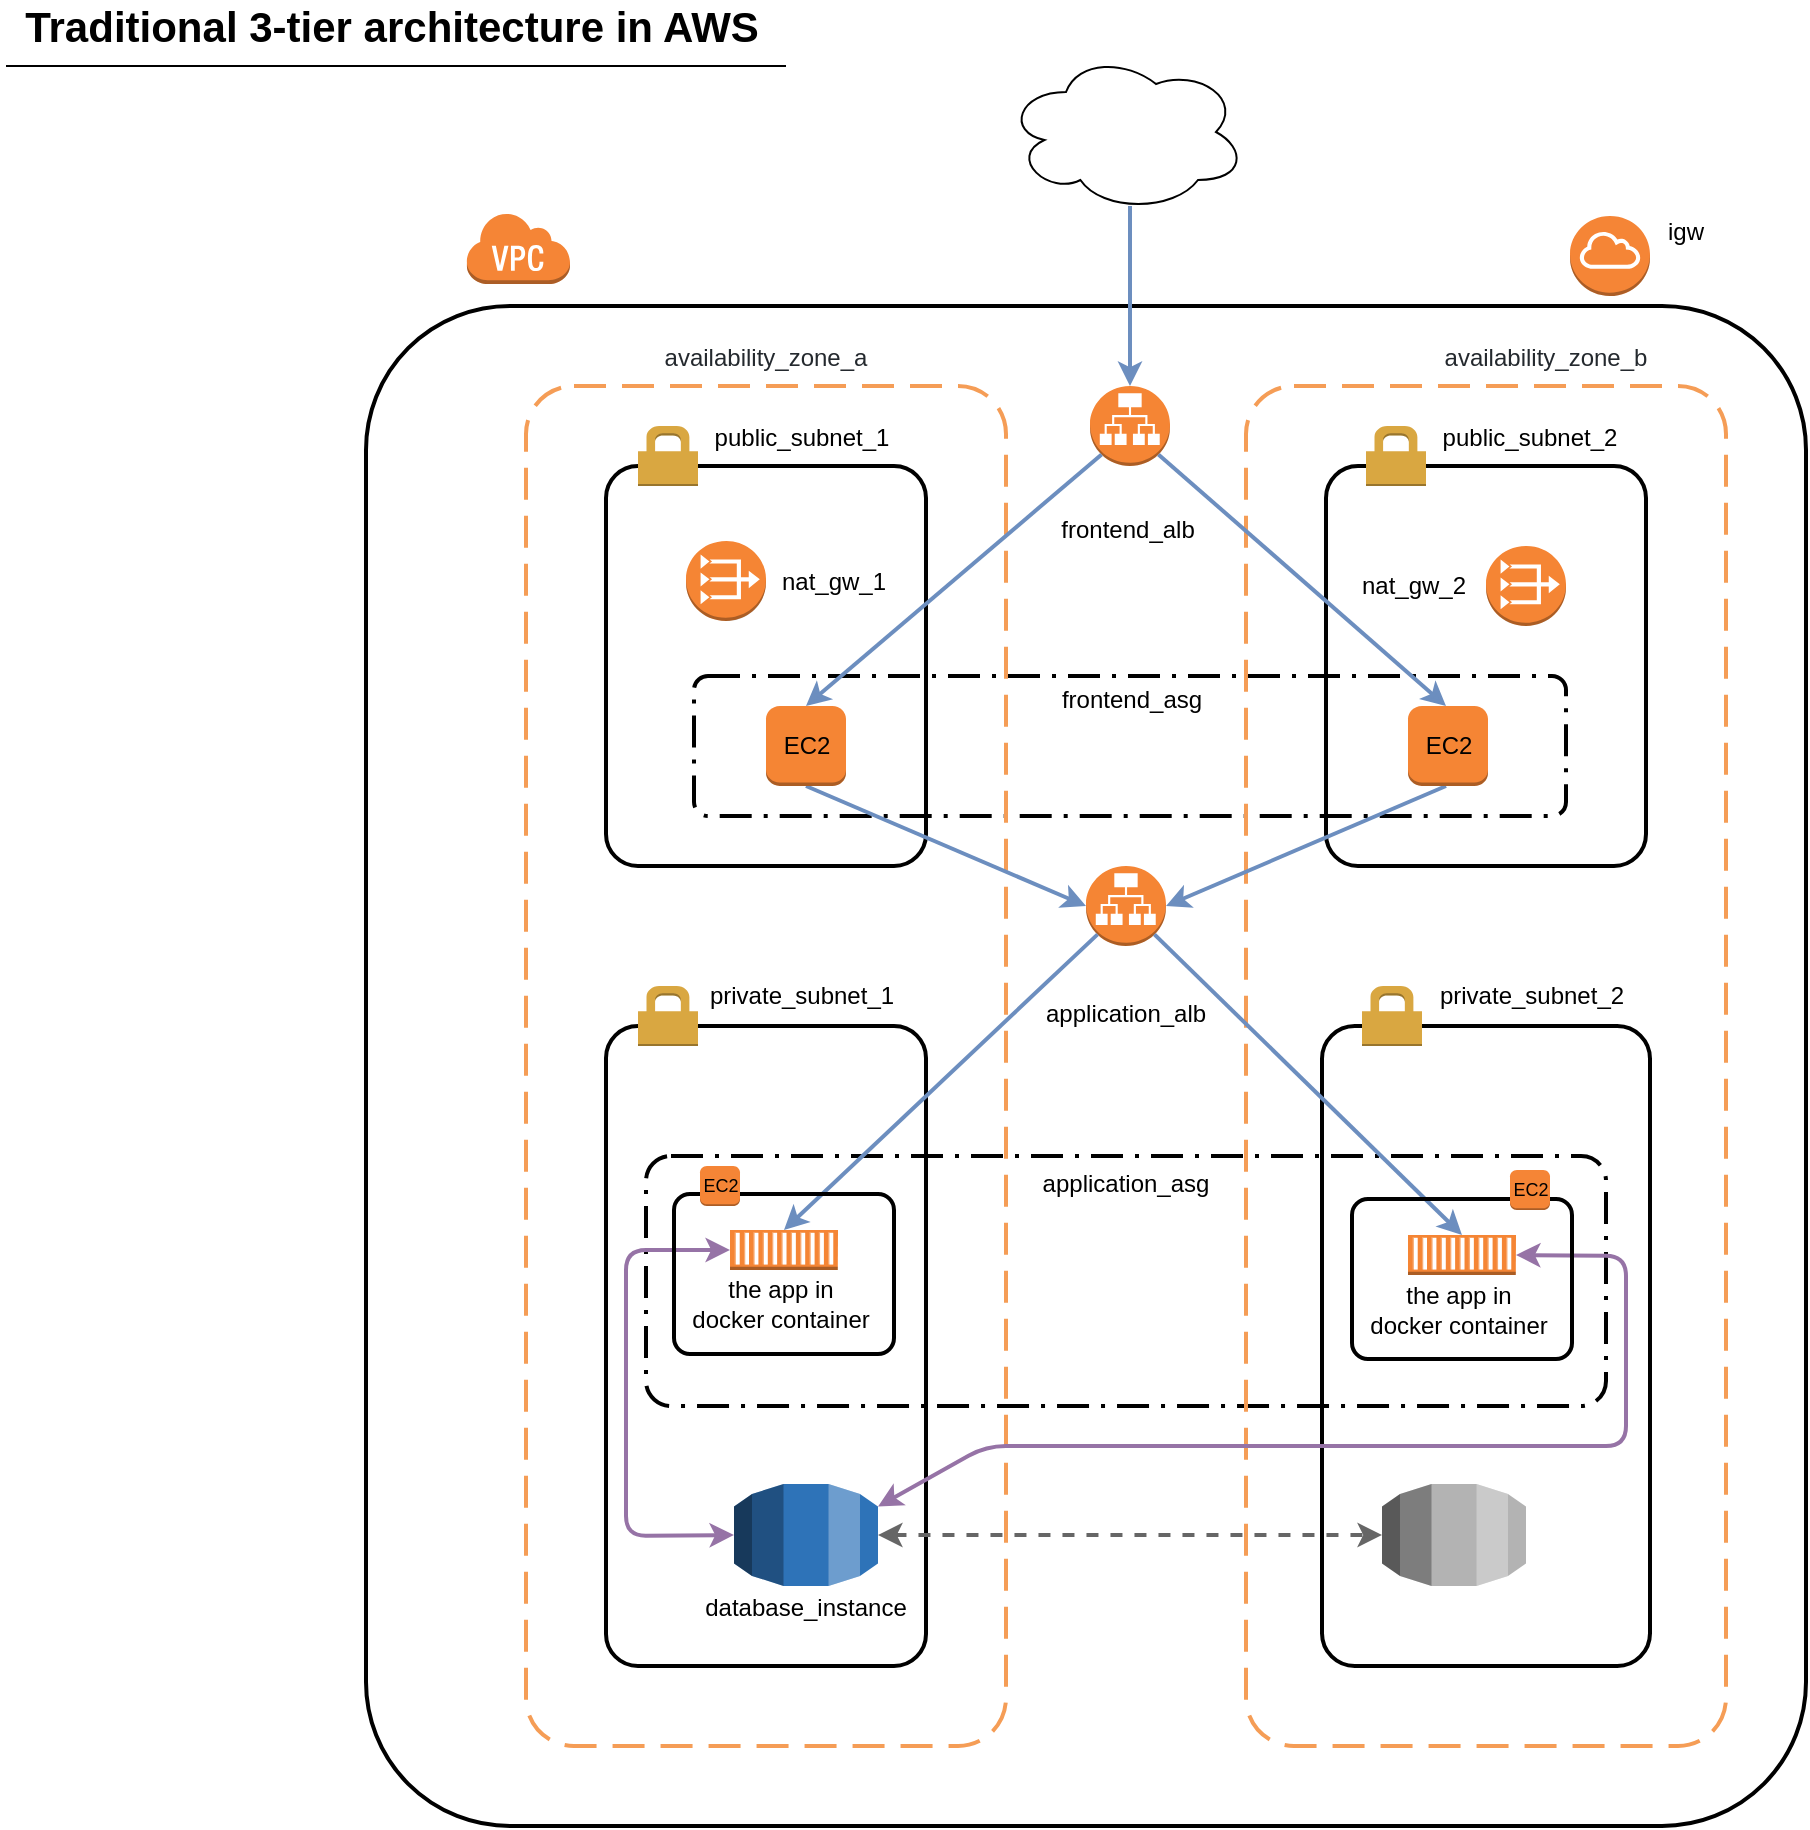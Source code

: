 <mxfile version="24.7.17">
  <diagram id="rRDhQRThPtQKGGIecC3R" name="Page-1">
    <mxGraphModel dx="2236" dy="2161" grid="1" gridSize="10" guides="1" tooltips="1" connect="1" arrows="1" fold="1" page="1" pageScale="1" pageWidth="850" pageHeight="1100" math="0" shadow="0">
      <root>
        <mxCell id="0" />
        <mxCell id="1" parent="0" />
        <mxCell id="jmTY7Rd2mBAVTG5OkfLD-4" value="" style="rounded=1;arcSize=10;dashed=0;fillColor=none;gradientColor=none;strokeWidth=2;" parent="1" vertex="1">
          <mxGeometry x="40" y="120" width="720" height="760" as="geometry" />
        </mxCell>
        <mxCell id="jmTY7Rd2mBAVTG5OkfLD-28" value="" style="rounded=1;arcSize=10;dashed=1;fillColor=none;gradientColor=none;dashPattern=8 3 1 3;strokeWidth=2;" parent="1" vertex="1">
          <mxGeometry x="180" y="545" width="480" height="125" as="geometry" />
        </mxCell>
        <mxCell id="jmTY7Rd2mBAVTG5OkfLD-27" value="" style="rounded=1;arcSize=10;dashed=1;fillColor=none;gradientColor=none;dashPattern=8 3 1 3;strokeWidth=2;" parent="1" vertex="1">
          <mxGeometry x="204" y="305" width="436" height="70" as="geometry" />
        </mxCell>
        <mxCell id="jmTY7Rd2mBAVTG5OkfLD-6" value="" style="rounded=1;arcSize=10;dashed=1;strokeColor=#F59D56;fillColor=none;gradientColor=none;dashPattern=8 4;strokeWidth=2;" parent="1" vertex="1">
          <mxGeometry x="120" y="160" width="240" height="680" as="geometry" />
        </mxCell>
        <mxCell id="jmTY7Rd2mBAVTG5OkfLD-8" value="" style="rounded=1;arcSize=10;dashed=0;fillColor=none;gradientColor=none;strokeWidth=2;" parent="1" vertex="1">
          <mxGeometry x="160" y="200" width="160" height="200" as="geometry" />
        </mxCell>
        <mxCell id="jmTY7Rd2mBAVTG5OkfLD-1" value="" style="outlineConnect=0;dashed=0;verticalLabelPosition=bottom;verticalAlign=top;align=center;html=1;shape=mxgraph.aws3.internet_gateway;fillColor=#F58536;gradientColor=none;" parent="1" vertex="1">
          <mxGeometry x="642" y="75" width="40" height="40" as="geometry" />
        </mxCell>
        <mxCell id="jmTY7Rd2mBAVTG5OkfLD-2" value="" style="outlineConnect=0;dashed=0;verticalLabelPosition=bottom;verticalAlign=top;align=center;html=1;shape=mxgraph.aws3.vpc_nat_gateway;fillColor=#F58534;gradientColor=none;" parent="1" vertex="1">
          <mxGeometry x="200" y="237.5" width="40" height="40" as="geometry" />
        </mxCell>
        <mxCell id="jmTY7Rd2mBAVTG5OkfLD-5" value="" style="dashed=0;html=1;shape=mxgraph.aws3.virtual_private_cloud;fillColor=#F58536;gradientColor=none;dashed=0;" parent="1" vertex="1">
          <mxGeometry x="90" y="73" width="52" height="36" as="geometry" />
        </mxCell>
        <mxCell id="jmTY7Rd2mBAVTG5OkfLD-7" value="" style="rounded=1;arcSize=10;dashed=1;strokeColor=#F59D56;fillColor=none;gradientColor=none;dashPattern=8 4;strokeWidth=2;" parent="1" vertex="1">
          <mxGeometry x="480" y="160" width="240" height="680" as="geometry" />
        </mxCell>
        <mxCell id="jmTY7Rd2mBAVTG5OkfLD-9" value="" style="dashed=0;html=1;shape=mxgraph.aws3.permissions;fillColor=#D9A741;gradientColor=none;dashed=0;" parent="1" vertex="1">
          <mxGeometry x="176" y="180" width="30" height="30" as="geometry" />
        </mxCell>
        <mxCell id="jmTY7Rd2mBAVTG5OkfLD-10" value="" style="rounded=1;arcSize=10;dashed=0;fillColor=none;gradientColor=none;strokeWidth=2;" parent="1" vertex="1">
          <mxGeometry x="520" y="200" width="160" height="200" as="geometry" />
        </mxCell>
        <mxCell id="jmTY7Rd2mBAVTG5OkfLD-11" value="" style="dashed=0;html=1;shape=mxgraph.aws3.permissions;fillColor=#D9A741;gradientColor=none;dashed=0;" parent="1" vertex="1">
          <mxGeometry x="540" y="180" width="30" height="30" as="geometry" />
        </mxCell>
        <mxCell id="jmTY7Rd2mBAVTG5OkfLD-12" value="" style="rounded=1;arcSize=10;dashed=0;fillColor=none;gradientColor=none;strokeWidth=2;" parent="1" vertex="1">
          <mxGeometry x="160" y="480" width="160" height="320" as="geometry" />
        </mxCell>
        <mxCell id="jmTY7Rd2mBAVTG5OkfLD-13" value="" style="dashed=0;html=1;shape=mxgraph.aws3.permissions;fillColor=#D9A741;gradientColor=none;dashed=0;" parent="1" vertex="1">
          <mxGeometry x="176" y="460" width="30" height="30" as="geometry" />
        </mxCell>
        <mxCell id="jmTY7Rd2mBAVTG5OkfLD-14" value="" style="rounded=1;arcSize=10;dashed=0;fillColor=none;gradientColor=none;strokeWidth=2;" parent="1" vertex="1">
          <mxGeometry x="518" y="480" width="164" height="320" as="geometry" />
        </mxCell>
        <mxCell id="jmTY7Rd2mBAVTG5OkfLD-15" value="" style="dashed=0;html=1;shape=mxgraph.aws3.permissions;fillColor=#D9A741;gradientColor=none;dashed=0;" parent="1" vertex="1">
          <mxGeometry x="538" y="460" width="30" height="30" as="geometry" />
        </mxCell>
        <mxCell id="jmTY7Rd2mBAVTG5OkfLD-16" value="" style="outlineConnect=0;dashed=0;verticalLabelPosition=bottom;verticalAlign=top;align=center;html=1;shape=mxgraph.aws3.vpc_nat_gateway;fillColor=#F58534;gradientColor=none;" parent="1" vertex="1">
          <mxGeometry x="600" y="240" width="40" height="40" as="geometry" />
        </mxCell>
        <mxCell id="jmTY7Rd2mBAVTG5OkfLD-22" value="" style="outlineConnect=0;dashed=0;verticalLabelPosition=bottom;verticalAlign=top;align=center;html=1;shape=mxgraph.aws3.rds;fillColor=#2E73B8;gradientColor=none;" parent="1" vertex="1">
          <mxGeometry x="224" y="709" width="72" height="51" as="geometry" />
        </mxCell>
        <mxCell id="jmTY7Rd2mBAVTG5OkfLD-23" value="" style="outlineConnect=0;dashed=1;verticalLabelPosition=bottom;verticalAlign=top;align=center;html=1;shape=mxgraph.aws3.rds;fillColor=#B3B3B3;strokeColor=#666666;fontColor=#333333;" parent="1" vertex="1">
          <mxGeometry x="548" y="709" width="72" height="51" as="geometry" />
        </mxCell>
        <mxCell id="jmTY7Rd2mBAVTG5OkfLD-24" value="" style="outlineConnect=0;dashed=0;verticalLabelPosition=bottom;verticalAlign=top;align=center;html=1;shape=mxgraph.aws3.application_load_balancer;fillColor=#F58534;gradientColor=none;" parent="1" vertex="1">
          <mxGeometry x="402" y="160" width="40" height="40" as="geometry" />
        </mxCell>
        <mxCell id="jmTY7Rd2mBAVTG5OkfLD-25" value="" style="outlineConnect=0;dashed=0;verticalLabelPosition=bottom;verticalAlign=top;align=center;html=1;shape=mxgraph.aws3.application_load_balancer;fillColor=#F58534;gradientColor=none;" parent="1" vertex="1">
          <mxGeometry x="400" y="400" width="40" height="40" as="geometry" />
        </mxCell>
        <mxCell id="jmTY7Rd2mBAVTG5OkfLD-29" value="" style="endArrow=classic;html=1;exitX=0.145;exitY=0.855;exitDx=0;exitDy=0;exitPerimeter=0;entryX=0.5;entryY=0;entryDx=0;entryDy=0;entryPerimeter=0;strokeWidth=2;fillColor=#dae8fc;strokeColor=#6c8ebf;" parent="1" source="jmTY7Rd2mBAVTG5OkfLD-24" edge="1">
          <mxGeometry width="50" height="50" relative="1" as="geometry">
            <mxPoint x="400" y="260" as="sourcePoint" />
            <mxPoint x="260" y="320" as="targetPoint" />
          </mxGeometry>
        </mxCell>
        <mxCell id="jmTY7Rd2mBAVTG5OkfLD-30" value="" style="endArrow=classic;html=1;exitX=0.855;exitY=0.855;exitDx=0;exitDy=0;exitPerimeter=0;entryX=0.5;entryY=0;entryDx=0;entryDy=0;entryPerimeter=0;strokeWidth=2;fillColor=#dae8fc;strokeColor=#6c8ebf;" parent="1" source="jmTY7Rd2mBAVTG5OkfLD-24" edge="1">
          <mxGeometry width="50" height="50" relative="1" as="geometry">
            <mxPoint x="390" y="290" as="sourcePoint" />
            <mxPoint x="580" y="320" as="targetPoint" />
          </mxGeometry>
        </mxCell>
        <mxCell id="jmTY7Rd2mBAVTG5OkfLD-31" value="" style="endArrow=classic;html=1;exitX=0.145;exitY=0.855;exitDx=0;exitDy=0;exitPerimeter=0;entryX=0.5;entryY=0;entryDx=0;entryDy=0;strokeWidth=2;fillColor=#dae8fc;strokeColor=#6c8ebf;entryPerimeter=0;" parent="1" source="jmTY7Rd2mBAVTG5OkfLD-25" target="YX4tFnGgiEKLoziQhKjs-26" edge="1">
          <mxGeometry width="50" height="50" relative="1" as="geometry">
            <mxPoint x="90" y="870" as="sourcePoint" />
            <mxPoint x="260" y="560" as="targetPoint" />
          </mxGeometry>
        </mxCell>
        <mxCell id="jmTY7Rd2mBAVTG5OkfLD-32" value="" style="endArrow=classic;html=1;exitX=0.855;exitY=0.855;exitDx=0;exitDy=0;exitPerimeter=0;entryX=0.5;entryY=0;entryDx=0;entryDy=0;entryPerimeter=0;strokeWidth=2;fillColor=#dae8fc;strokeColor=#6c8ebf;" parent="1" source="jmTY7Rd2mBAVTG5OkfLD-25" target="YX4tFnGgiEKLoziQhKjs-33" edge="1">
          <mxGeometry width="50" height="50" relative="1" as="geometry">
            <mxPoint x="390" y="520" as="sourcePoint" />
            <mxPoint x="580" y="560" as="targetPoint" />
          </mxGeometry>
        </mxCell>
        <mxCell id="jmTY7Rd2mBAVTG5OkfLD-33" value="" style="endArrow=classic;html=1;strokeWidth=2;fillColor=#dae8fc;strokeColor=#6c8ebf;" parent="1" target="jmTY7Rd2mBAVTG5OkfLD-24" edge="1">
          <mxGeometry width="50" height="50" relative="1" as="geometry">
            <mxPoint x="422" y="70" as="sourcePoint" />
            <mxPoint x="140" y="820" as="targetPoint" />
          </mxGeometry>
        </mxCell>
        <mxCell id="jmTY7Rd2mBAVTG5OkfLD-34" value="" style="ellipse;shape=cloud;whiteSpace=wrap;html=1;" parent="1" vertex="1">
          <mxGeometry x="360" y="-7" width="120" height="80" as="geometry" />
        </mxCell>
        <mxCell id="jmTY7Rd2mBAVTG5OkfLD-35" value="" style="endArrow=classic;html=1;strokeWidth=2;exitX=0.5;exitY=1;exitDx=0;exitDy=0;exitPerimeter=0;entryX=0;entryY=0.5;entryDx=0;entryDy=0;entryPerimeter=0;fillColor=#dae8fc;strokeColor=#6c8ebf;" parent="1" target="jmTY7Rd2mBAVTG5OkfLD-25" edge="1">
          <mxGeometry width="50" height="50" relative="1" as="geometry">
            <mxPoint x="260" y="360" as="sourcePoint" />
            <mxPoint x="260" y="410" as="targetPoint" />
          </mxGeometry>
        </mxCell>
        <mxCell id="jmTY7Rd2mBAVTG5OkfLD-36" value="" style="endArrow=classic;html=1;strokeWidth=2;exitX=0.5;exitY=1;exitDx=0;exitDy=0;exitPerimeter=0;entryX=1;entryY=0.5;entryDx=0;entryDy=0;entryPerimeter=0;fillColor=#dae8fc;strokeColor=#6c8ebf;" parent="1" target="jmTY7Rd2mBAVTG5OkfLD-25" edge="1">
          <mxGeometry width="50" height="50" relative="1" as="geometry">
            <mxPoint x="580" y="360" as="sourcePoint" />
            <mxPoint x="570" y="410" as="targetPoint" />
          </mxGeometry>
        </mxCell>
        <mxCell id="jmTY7Rd2mBAVTG5OkfLD-39" value="" style="endArrow=classic;startArrow=classic;html=1;strokeWidth=2;fillColor=#e1d5e7;strokeColor=#9673a6;entryX=0;entryY=0.5;entryDx=0;entryDy=0;entryPerimeter=0;exitX=0;exitY=0.5;exitDx=0;exitDy=0;exitPerimeter=0;" parent="1" source="jmTY7Rd2mBAVTG5OkfLD-22" target="YX4tFnGgiEKLoziQhKjs-26" edge="1">
          <mxGeometry width="50" height="50" relative="1" as="geometry">
            <mxPoint x="190" y="680" as="sourcePoint" />
            <mxPoint x="260" y="650" as="targetPoint" />
            <Array as="points">
              <mxPoint x="170" y="735" />
              <mxPoint x="170" y="592" />
            </Array>
          </mxGeometry>
        </mxCell>
        <mxCell id="jmTY7Rd2mBAVTG5OkfLD-40" value="" style="endArrow=classic;startArrow=classic;html=1;strokeWidth=2;fillColor=#e1d5e7;strokeColor=#9673a6;exitX=1;exitY=0.22;exitDx=0;exitDy=0;exitPerimeter=0;entryX=1;entryY=0.5;entryDx=0;entryDy=0;entryPerimeter=0;" parent="1" source="jmTY7Rd2mBAVTG5OkfLD-22" target="YX4tFnGgiEKLoziQhKjs-33" edge="1">
          <mxGeometry width="50" height="50" relative="1" as="geometry">
            <mxPoint x="90" y="910" as="sourcePoint" />
            <mxPoint x="580" y="640" as="targetPoint" />
            <Array as="points">
              <mxPoint x="350" y="690" />
              <mxPoint x="670" y="690" />
              <mxPoint x="670" y="595" />
            </Array>
          </mxGeometry>
        </mxCell>
        <mxCell id="jmTY7Rd2mBAVTG5OkfLD-41" value="" style="endArrow=classic;startArrow=classic;html=1;strokeWidth=2;exitX=1;exitY=0.5;exitDx=0;exitDy=0;exitPerimeter=0;dashed=1;fillColor=#f5f5f5;strokeColor=#666666;" parent="1" source="jmTY7Rd2mBAVTG5OkfLD-22" target="jmTY7Rd2mBAVTG5OkfLD-23" edge="1">
          <mxGeometry width="50" height="50" relative="1" as="geometry">
            <mxPoint x="380" y="720" as="sourcePoint" />
            <mxPoint x="430" y="670" as="targetPoint" />
          </mxGeometry>
        </mxCell>
        <mxCell id="jmTY7Rd2mBAVTG5OkfLD-42" value="public_subnet_1" style="text;html=1;strokeColor=none;fillColor=none;align=center;verticalAlign=middle;whiteSpace=wrap;rounded=0;" parent="1" vertex="1">
          <mxGeometry x="238" y="176" width="40" height="20" as="geometry" />
        </mxCell>
        <mxCell id="jmTY7Rd2mBAVTG5OkfLD-43" value="public_subnet_2" style="text;html=1;strokeColor=none;fillColor=none;align=center;verticalAlign=middle;whiteSpace=wrap;rounded=0;" parent="1" vertex="1">
          <mxGeometry x="602" y="176" width="40" height="20" as="geometry" />
        </mxCell>
        <mxCell id="jmTY7Rd2mBAVTG5OkfLD-44" value="private_subnet_1" style="text;html=1;strokeColor=none;fillColor=none;align=center;verticalAlign=middle;whiteSpace=wrap;rounded=0;" parent="1" vertex="1">
          <mxGeometry x="238" y="455" width="40" height="20" as="geometry" />
        </mxCell>
        <mxCell id="jmTY7Rd2mBAVTG5OkfLD-45" value="private_subnet_2" style="text;html=1;strokeColor=none;fillColor=none;align=center;verticalAlign=middle;whiteSpace=wrap;rounded=0;" parent="1" vertex="1">
          <mxGeometry x="603" y="455" width="40" height="20" as="geometry" />
        </mxCell>
        <mxCell id="YX4tFnGgiEKLoziQhKjs-1" value="igw" style="text;html=1;strokeColor=none;fillColor=none;align=center;verticalAlign=middle;whiteSpace=wrap;rounded=0;" parent="1" vertex="1">
          <mxGeometry x="680" y="73" width="40" height="20" as="geometry" />
        </mxCell>
        <mxCell id="YX4tFnGgiEKLoziQhKjs-2" value="nat_gw_1" style="text;html=1;strokeColor=none;fillColor=none;align=center;verticalAlign=middle;whiteSpace=wrap;rounded=0;" parent="1" vertex="1">
          <mxGeometry x="254" y="247.5" width="40" height="20" as="geometry" />
        </mxCell>
        <mxCell id="YX4tFnGgiEKLoziQhKjs-3" value="nat_gw_2" style="text;html=1;strokeColor=none;fillColor=none;align=center;verticalAlign=middle;whiteSpace=wrap;rounded=0;" parent="1" vertex="1">
          <mxGeometry x="544" y="250" width="40" height="20" as="geometry" />
        </mxCell>
        <mxCell id="YX4tFnGgiEKLoziQhKjs-4" value="frontend&lt;span style=&quot;background-color: initial;&quot;&gt;_asg&lt;/span&gt;" style="text;html=1;strokeColor=none;fillColor=none;align=center;verticalAlign=middle;whiteSpace=wrap;rounded=0;" parent="1" vertex="1">
          <mxGeometry x="403" y="307" width="40" height="20" as="geometry" />
        </mxCell>
        <mxCell id="YX4tFnGgiEKLoziQhKjs-6" value="application_asg" style="text;html=1;strokeColor=none;fillColor=none;align=center;verticalAlign=middle;whiteSpace=wrap;rounded=0;" parent="1" vertex="1">
          <mxGeometry x="400" y="549" width="40" height="20" as="geometry" />
        </mxCell>
        <mxCell id="YX4tFnGgiEKLoziQhKjs-7" value="frontend&lt;span style=&quot;background-color: initial;&quot;&gt;_alb&lt;/span&gt;" style="text;html=1;strokeColor=none;fillColor=none;align=center;verticalAlign=middle;whiteSpace=wrap;rounded=0;" parent="1" vertex="1">
          <mxGeometry x="401" y="222" width="40" height="20" as="geometry" />
        </mxCell>
        <mxCell id="YX4tFnGgiEKLoziQhKjs-8" value="application_alb" style="text;html=1;" parent="1" vertex="1">
          <mxGeometry x="378" y="460" width="110" height="30" as="geometry" />
        </mxCell>
        <mxCell id="YX4tFnGgiEKLoziQhKjs-9" value="&lt;span style=&quot;color: rgb(36 , 41 , 46) ; font-family: , &amp;#34;consolas&amp;#34; , &amp;#34;liberation mono&amp;#34; , &amp;#34;menlo&amp;#34; , monospace ; white-space: pre ; background-color: rgb(255 , 255 , 255)&quot;&gt;availability_zone_a&lt;/span&gt;" style="text;html=1;strokeColor=none;fillColor=none;align=center;verticalAlign=middle;whiteSpace=wrap;rounded=0;" parent="1" vertex="1">
          <mxGeometry x="220" y="136" width="40" height="20" as="geometry" />
        </mxCell>
        <mxCell id="YX4tFnGgiEKLoziQhKjs-15" value="&lt;span style=&quot;color: rgb(36 , 41 , 46) ; font-family: , &amp;#34;consolas&amp;#34; , &amp;#34;liberation mono&amp;#34; , &amp;#34;menlo&amp;#34; , monospace ; white-space: pre ; background-color: rgb(255 , 255 , 255)&quot;&gt;availability_zone_b&lt;/span&gt;" style="text;html=1;strokeColor=none;fillColor=none;align=center;verticalAlign=middle;whiteSpace=wrap;rounded=0;" parent="1" vertex="1">
          <mxGeometry x="610" y="136" width="40" height="20" as="geometry" />
        </mxCell>
        <mxCell id="YX4tFnGgiEKLoziQhKjs-16" value="database_instance" style="text;html=1;strokeColor=none;fillColor=none;align=center;verticalAlign=middle;whiteSpace=wrap;rounded=0;" parent="1" vertex="1">
          <mxGeometry x="240" y="761" width="40" height="20" as="geometry" />
        </mxCell>
        <mxCell id="YX4tFnGgiEKLoziQhKjs-24" value="" style="rounded=1;arcSize=10;dashed=0;fillColor=none;gradientColor=none;strokeWidth=2;" parent="1" vertex="1">
          <mxGeometry x="194" y="564" width="110" height="80" as="geometry" />
        </mxCell>
        <mxCell id="YX4tFnGgiEKLoziQhKjs-25" value="EC2" style="dashed=0;html=1;shape=mxgraph.aws3.instance;fillColor=#F58536;gradientColor=none;dashed=0;fontSize=9;" parent="1" vertex="1">
          <mxGeometry x="207" y="550" width="20" height="20" as="geometry" />
        </mxCell>
        <mxCell id="YX4tFnGgiEKLoziQhKjs-26" value="" style="outlineConnect=0;dashed=0;verticalLabelPosition=bottom;verticalAlign=top;align=center;html=1;shape=mxgraph.aws3.ec2_compute_container;fillColor=#F58534;gradientColor=none;" parent="1" vertex="1">
          <mxGeometry x="222" y="582" width="54" height="20" as="geometry" />
        </mxCell>
        <mxCell id="YX4tFnGgiEKLoziQhKjs-27" value="the app in&lt;br&gt;docker container" style="text;html=1;strokeColor=none;fillColor=none;align=center;verticalAlign=middle;whiteSpace=wrap;rounded=0;" parent="1" vertex="1">
          <mxGeometry x="191" y="609" width="113" height="20" as="geometry" />
        </mxCell>
        <mxCell id="YX4tFnGgiEKLoziQhKjs-31" value="" style="rounded=1;arcSize=10;dashed=0;fillColor=none;gradientColor=none;strokeWidth=2;" parent="1" vertex="1">
          <mxGeometry x="533" y="566.5" width="110" height="80" as="geometry" />
        </mxCell>
        <mxCell id="YX4tFnGgiEKLoziQhKjs-33" value="" style="outlineConnect=0;dashed=0;verticalLabelPosition=bottom;verticalAlign=top;align=center;html=1;shape=mxgraph.aws3.ec2_compute_container;fillColor=#F58534;gradientColor=none;" parent="1" vertex="1">
          <mxGeometry x="561" y="584.5" width="54" height="20" as="geometry" />
        </mxCell>
        <mxCell id="YX4tFnGgiEKLoziQhKjs-34" value="the app in&lt;br&gt;docker container" style="text;html=1;strokeColor=none;fillColor=none;align=center;verticalAlign=middle;whiteSpace=wrap;rounded=0;" parent="1" vertex="1">
          <mxGeometry x="530" y="611.5" width="113" height="20" as="geometry" />
        </mxCell>
        <mxCell id="YX4tFnGgiEKLoziQhKjs-35" value="Traditional 3-tier architecture in AWS" style="text;html=1;strokeColor=none;fillColor=none;align=center;verticalAlign=middle;whiteSpace=wrap;rounded=0;fontStyle=1;fontSize=21;" parent="1" vertex="1">
          <mxGeometry x="-142.5" y="-30" width="390" height="20" as="geometry" />
        </mxCell>
        <mxCell id="YX4tFnGgiEKLoziQhKjs-37" value="" style="endArrow=none;html=1;fontSize=21;" parent="1" edge="1">
          <mxGeometry width="50" height="50" relative="1" as="geometry">
            <mxPoint x="-140" as="sourcePoint" />
            <mxPoint x="250" as="targetPoint" />
          </mxGeometry>
        </mxCell>
        <mxCell id="YX4tFnGgiEKLoziQhKjs-40" value="EC2" style="outlineConnect=0;dashed=0;verticalLabelPosition=middle;verticalAlign=middle;align=center;html=1;shape=mxgraph.aws3.instance;fillColor=#F58534;gradientColor=none;labelPosition=center;" parent="1" vertex="1">
          <mxGeometry x="561" y="320" width="40" height="40" as="geometry" />
        </mxCell>
        <mxCell id="YX4tFnGgiEKLoziQhKjs-41" value="EC2" style="outlineConnect=0;dashed=0;verticalLabelPosition=middle;verticalAlign=middle;align=center;html=1;shape=mxgraph.aws3.instance;fillColor=#F58534;gradientColor=none;labelPosition=center;" parent="1" vertex="1">
          <mxGeometry x="240" y="320" width="40" height="40" as="geometry" />
        </mxCell>
        <mxCell id="YX4tFnGgiEKLoziQhKjs-42" value="EC2" style="dashed=0;html=1;shape=mxgraph.aws3.instance;fillColor=#F58536;gradientColor=none;dashed=0;fontSize=9;" parent="1" vertex="1">
          <mxGeometry x="612" y="552" width="20" height="20" as="geometry" />
        </mxCell>
      </root>
    </mxGraphModel>
  </diagram>
</mxfile>
